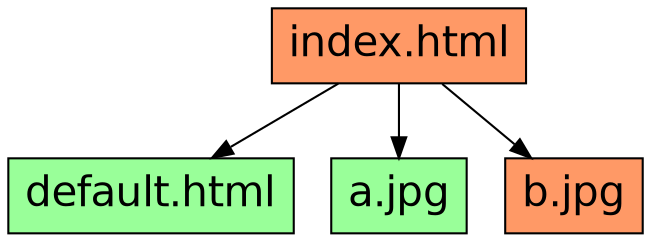 digraph strings {
    graph [fontname = "Helvetica", fontsize = 20]
    node  [fontname = "Helvetica", fontsize = 20, shape = box, style = filled]
    edge  [fontname = "Helvetica", fontsize = 20]

    index [label = "index.html", fillcolor = "#ff9966"];
    default [label = "default.html", fillcolor = "#99ff99"];
    a [label = "a.jpg", fillcolor = "#99ff99"];
    b [label = "b.jpg", fillcolor = "#ff9966"];

    index -> default;
    index -> a;
    index -> b;
}
